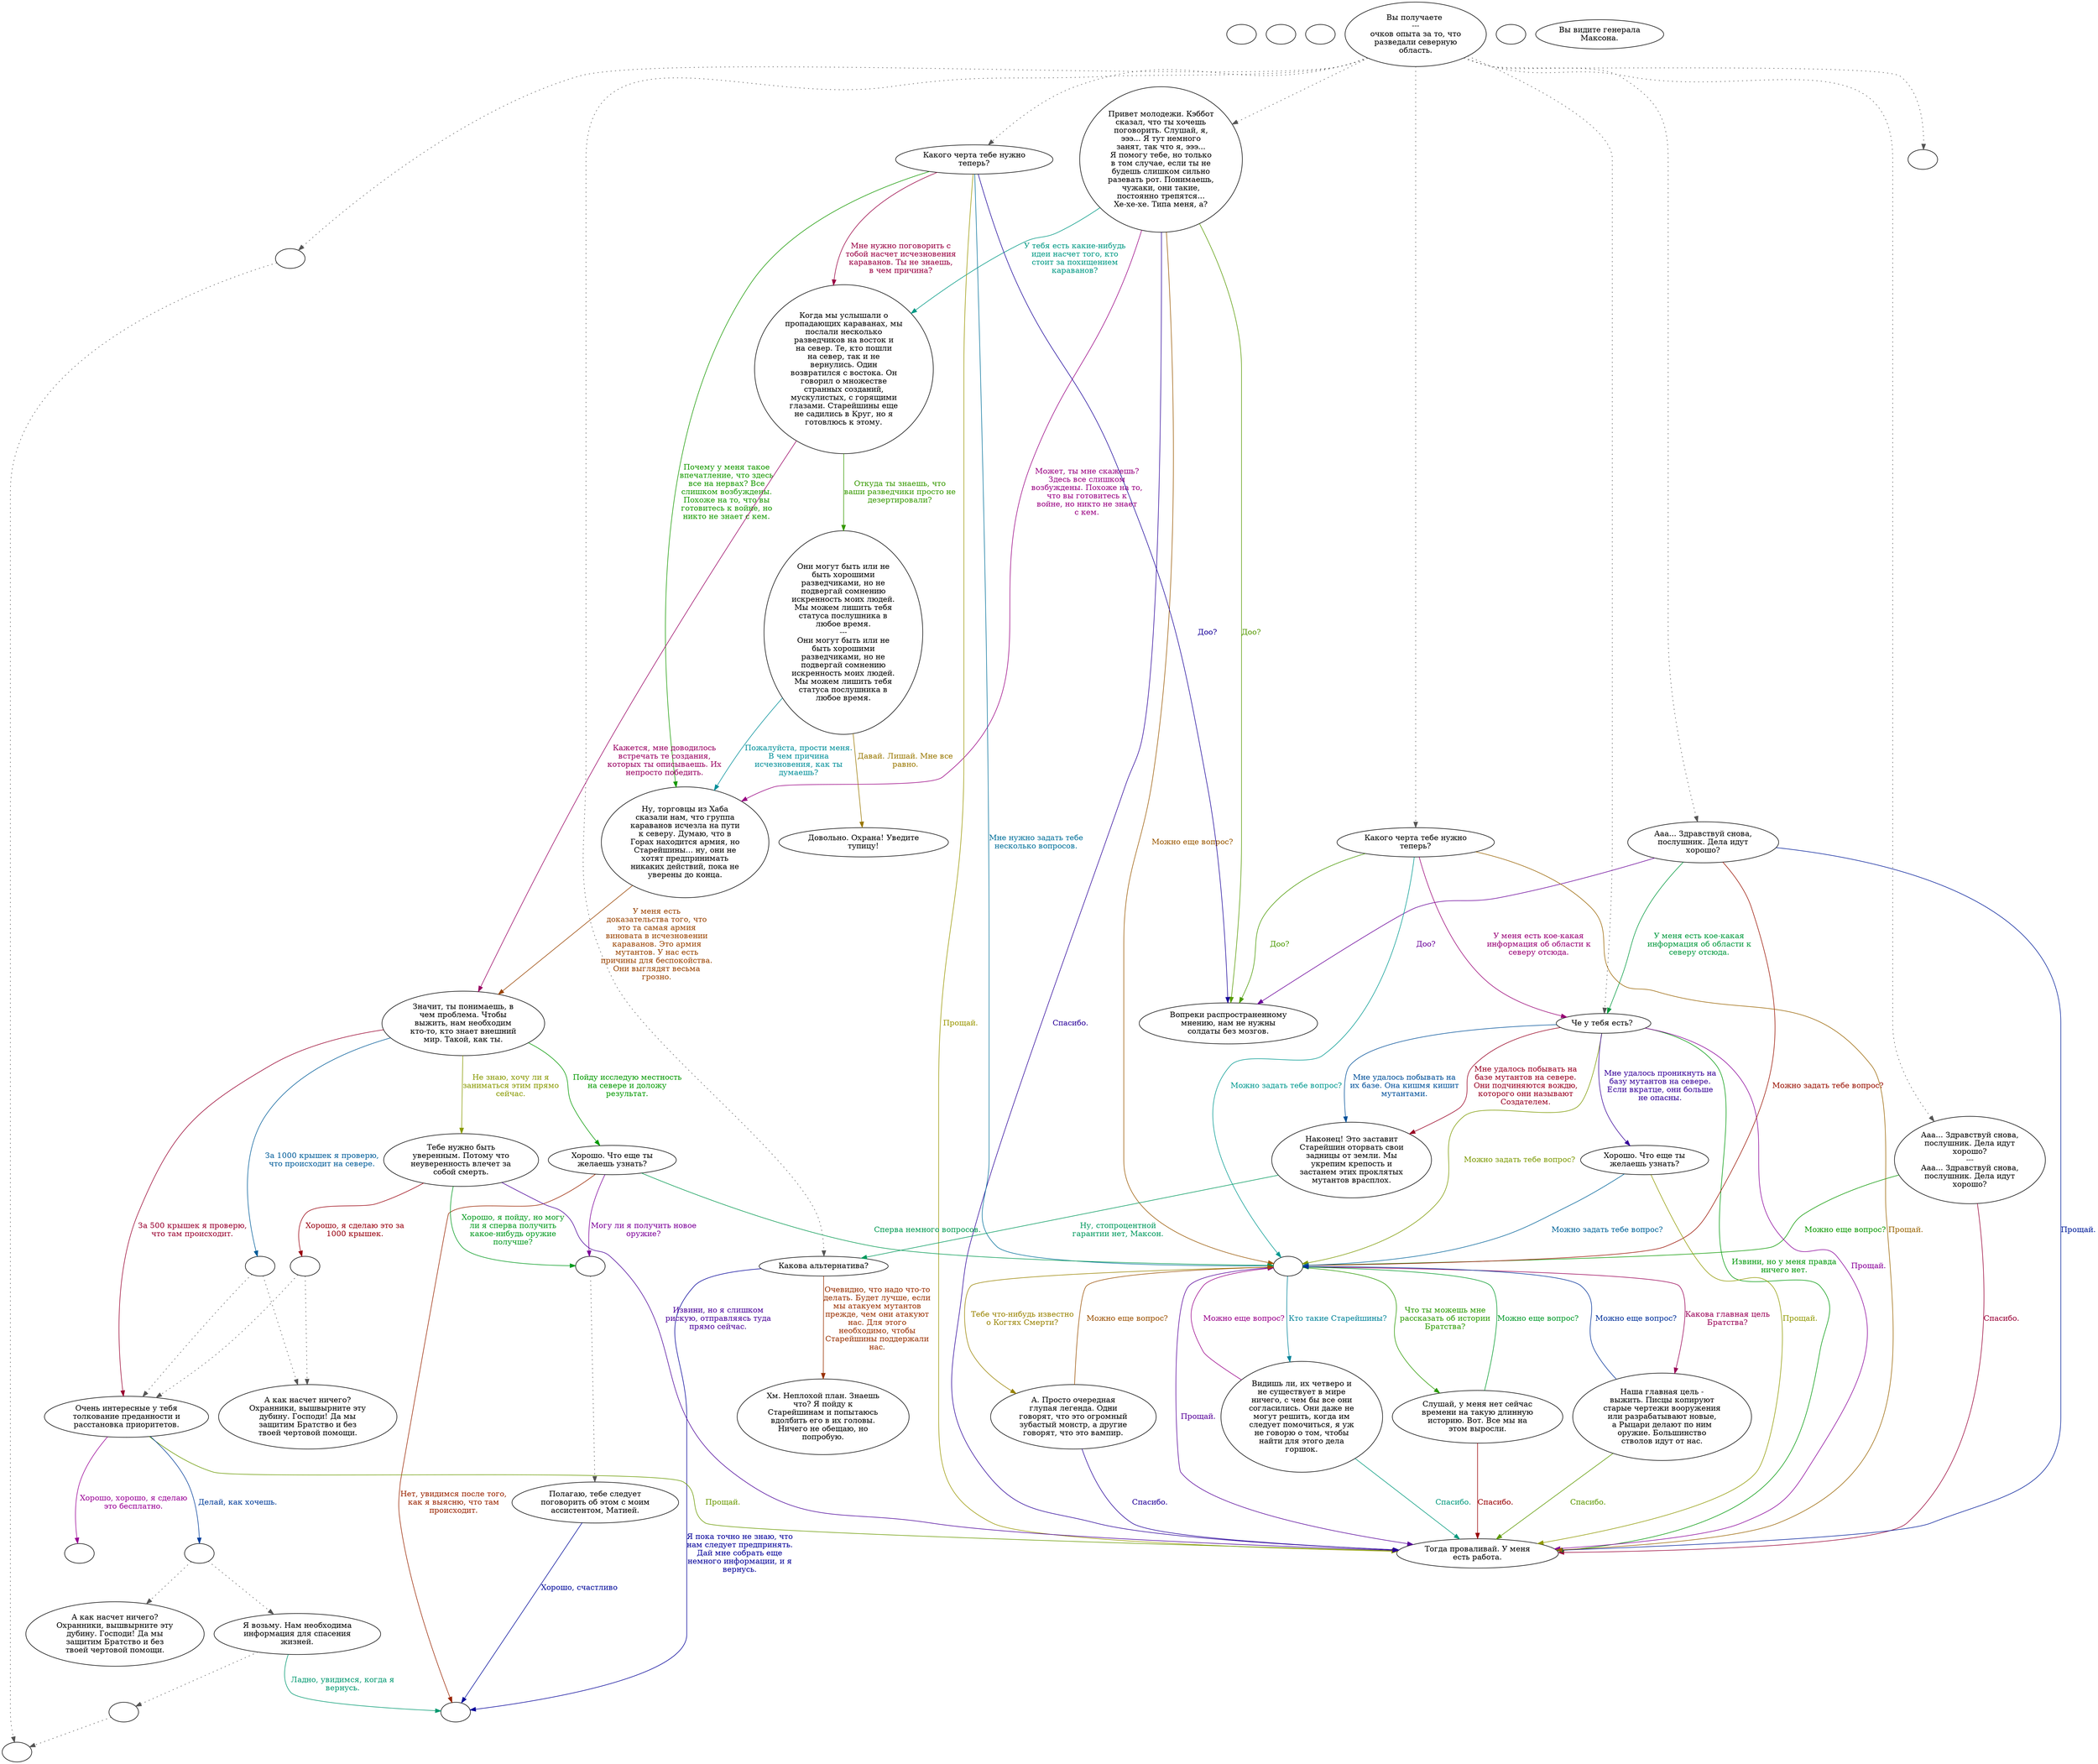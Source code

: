digraph maxson {
  "start" [style=filled       fillcolor="#FFFFFF"       color="#000000"]
  "start" [label=""]
  "critter_p_proc" [style=filled       fillcolor="#FFFFFF"       color="#000000"]
  "critter_p_proc" [label=""]
  "pickup_p_proc" [style=filled       fillcolor="#FFFFFF"       color="#000000"]
  "pickup_p_proc" [label=""]
  "talk_p_proc" [style=filled       fillcolor="#FFFFFF"       color="#000000"]
  "talk_p_proc" -> "get_reaction" [style=dotted color="#555555"]
  "talk_p_proc" -> "Maxson34" [style=dotted color="#555555"]
  "talk_p_proc" -> "Maxson24" [style=dotted color="#555555"]
  "talk_p_proc" -> "Maxson22" [style=dotted color="#555555"]
  "talk_p_proc" -> "Maxson20" [style=dotted color="#555555"]
  "talk_p_proc" -> "Maxson01" [style=dotted color="#555555"]
  "talk_p_proc" -> "Maxson21" [style=dotted color="#555555"]
  "talk_p_proc" -> "Maxson19" [style=dotted color="#555555"]
  "talk_p_proc" -> "Remove_Player" [style=dotted color="#555555"]
  "talk_p_proc" [label="Вы получаете \n---\nочков опыта за то, что\nразведали северную\nобласть."]
  "destroy_p_proc" [style=filled       fillcolor="#FFFFFF"       color="#000000"]
  "destroy_p_proc" [label=""]
  "look_at_p_proc" [style=filled       fillcolor="#FFFFFF"       color="#000000"]
  "look_at_p_proc" [label="Вы видите генерала\nМаксона."]
  "Maxson01" [style=filled       fillcolor="#FFFFFF"       color="#000000"]
  "Maxson01" [label="Привет молодежи. Кэббот\nсказал, что ты хочешь\nпоговорить. Слушай, я,\nэээ... Я тут немного\nзанят, так что я, эээ...\nЯ помогу тебе, но только\nв том случае, если ты не\nбудешь слишком сильно\nразевать рот. Понимаешь,\nчужаки, они такие,\nпостоянно трепятся...\nХе-хе-хе. Типа меня, а?"]
  "Maxson01" -> "Maxson32" [label="Доо?" color="#559900" fontcolor="#559900"]
  "Maxson01" -> "Maxson14" [label="Может, ты мне скажешь?\nЗдесь все слишком\nвозбуждены. Похоже на то,\nчто вы готовитесь к\nвойне, но никто не знает\nс кем." color="#990082" fontcolor="#990082"]
  "Maxson01" -> "Maxson06" [label="У тебя есть какие-нибудь\nидеи насчет того, кто\nстоит за похищением\nкараванов?" color="#009984" fontcolor="#009984"]
  "Maxson01" -> "Maxson27" [label="Можно еще вопрос?" color="#995700" fontcolor="#995700"]
  "Maxson01" -> "Maxson18" [label="Спасибо." color="#2A0099" fontcolor="#2A0099"]
  "Maxson02" [style=filled       fillcolor="#FFFFFF"       color="#000000"]
  "Maxson02" [label="Значит, ты понимаешь, в\nчем проблема. Чтобы\nвыжить, нам необходим\nкто-то, кто знает внешний\nмир. Такой, как ты."]
  "Maxson02" -> "Maxson04" [label="Пойду исследую местность\nна севере и доложу\nрезультат." color="#029900" fontcolor="#029900"]
  "Maxson02" -> "Maxson09" [label="За 500 крышек я проверю,\nчто там происходит." color="#99002F" fontcolor="#99002F"]
  "Maxson02" -> "Maxson02a" [label="За 1000 крышек я проверю,\nчто происходит на севере." color="#005C99" fontcolor="#005C99"]
  "Maxson02" -> "Maxson08" [label="Не знаю, хочу ли я\nзаниматься этим прямо\nсейчас." color="#889900" fontcolor="#889900"]
  "Maxson02a" [style=filled       fillcolor="#FFFFFF"       color="#000000"]
  "Maxson02a" -> "Maxson09" [style=dotted color="#555555"]
  "Maxson02a" -> "Maxson12" [style=dotted color="#555555"]
  "Maxson02a" [label=""]
  "Maxson04" [style=filled       fillcolor="#FFFFFF"       color="#000000"]
  "Maxson04" [label="Хорошо. Что еще ты\nжелаешь узнать?"]
  "Maxson04" -> "Maxson04a" [label="Могу ли я получить новое\nоружие?" color="#7D0099" fontcolor="#7D0099"]
  "Maxson04" -> "Maxson27" [label="Сперва немного вопросов." color="#009950" fontcolor="#009950"]
  "Maxson04" -> "MaxsonEnd" [label="Нет, увидимся после того,\nкак я выясню, что там\nпроисходит." color="#992400" fontcolor="#992400"]
  "Maxson04a" [style=filled       fillcolor="#FFFFFF"       color="#000000"]
  "Maxson04a" -> "Maxson05" [style=dotted color="#555555"]
  "Maxson04a" [label=""]
  "Maxson05" [style=filled       fillcolor="#FFFFFF"       color="#000000"]
  "Maxson05" [label="Полагаю, тебе следует\nпоговорить об этом с моим\nассистентом, Матией."]
  "Maxson05" -> "MaxsonEnd" [label="Хорошо, счастливо" color="#000999" fontcolor="#000999"]
  "Maxson06" [style=filled       fillcolor="#FFFFFF"       color="#000000"]
  "Maxson06" [label="Когда мы услышали о\nпропадающих караванах, мы\nпослали несколько\nразведчиков на восток и\nна север. Те, кто пошли\nна север, так и не\nвернулись. Один\nвозвратился с востока. Он\nговорил о множестве\nстранных созданий,\nмускулистых, с горящими\nглазами. Старейшины еще\nне садились в Круг, но я\nготовлюсь к этому."]
  "Maxson06" -> "Maxson07" [label="Откуда ты знаешь, что\nваши разведчики просто не\nдезертировали?" color="#369900" fontcolor="#369900"]
  "Maxson06" -> "Maxson02" [label="Кажется, мне доводилось\nвстречать те создания,\nкоторых ты описываешь. Их\nнепросто победить." color="#990062" fontcolor="#990062"]
  "Maxson07" [style=filled       fillcolor="#FFFFFF"       color="#000000"]
  "Maxson07" [label="Они могут быть или не\nбыть хорошими\nразведчиками, но не\nподвергай сомнению\nискренность моих людей.\nМы можем лишить тебя\nстатуса послушника в\nлюбое время.\n---\nОни могут быть или не\nбыть хорошими\nразведчиками, но не\nподвергай сомнению\nискренность моих людей.\nМы можем лишить тебя\nстатуса послушника в\nлюбое время."]
  "Maxson07" -> "Maxson14" [label="Пожалуйста, прости меня.\nВ чем причина\nисчезновения, как ты\nдумаешь?" color="#008F99" fontcolor="#008F99"]
  "Maxson07" -> "Maxson13" [label="Давай. Лишай. Мне все\nравно." color="#997700" fontcolor="#997700"]
  "Maxson08" [style=filled       fillcolor="#FFFFFF"       color="#000000"]
  "Maxson08" [label="Тебе нужно быть\nуверенным. Потому что\nнеуверенность влечет за\nсобой смерть."]
  "Maxson08" -> "Maxson18" [label="Извини, но я слишком\nрискую, отправляясь туда\nпрямо сейчас." color="#4A0099" fontcolor="#4A0099"]
  "Maxson08" -> "Maxson04a" [label="Хорошо, я пойду, но могу\nли я сперва получить\nкакое-нибудь оружие\nполучше?" color="#00991D" fontcolor="#00991D"]
  "Maxson08" -> "Maxson08a" [label="Хорошо, я сделаю это за\n1000 крышек." color="#99000F" fontcolor="#99000F"]
  "Maxson08a" [style=filled       fillcolor="#FFFFFF"       color="#000000"]
  "Maxson08a" -> "Maxson09" [style=dotted color="#555555"]
  "Maxson08a" -> "Maxson12" [style=dotted color="#555555"]
  "Maxson08a" [label=""]
  "Maxson09" [style=filled       fillcolor="#FFFFFF"       color="#000000"]
  "Maxson09" [label="Очень интересные у тебя\nтолкование преданности и\nрасстановка приоритетов."]
  "Maxson09" -> "Maxson09a" [label="Делай, как хочешь." color="#003C99" fontcolor="#003C99"]
  "Maxson09" -> "Maxson18" [label="Прощай." color="#699900" fontcolor="#699900"]
  "Maxson09" -> "MaxsonAccept" [label="Хорошо, хорошо, я сделаю\nэто бесплатно." color="#990095" fontcolor="#990095"]
  "Maxson09a" [style=filled       fillcolor="#FFFFFF"       color="#000000"]
  "Maxson09a" -> "Maxson10" [style=dotted color="#555555"]
  "Maxson09a" -> "Maxson11" [style=dotted color="#555555"]
  "Maxson09a" [label=""]
  "Maxson10" [style=filled       fillcolor="#FFFFFF"       color="#000000"]
  "Maxson10" -> "DownReact" [style=dotted color="#555555"]
  "Maxson10" [label="Я возьму. Нам необходима\nинформация для спасения\nжизней."]
  "Maxson10" -> "MaxsonEnd" [label="Ладно, увидимся, когда я\nвернусь." color="#009970" fontcolor="#009970"]
  "Maxson11" [style=filled       fillcolor="#FFFFFF"       color="#000000"]
  "Maxson11" [label="А как насчет ничего?\nОхранники, вышвырните эту\nдубину. Господи! Да мы\nзащитим Братство и без\nтвоей чертовой помощи."]
  "Maxson12" [style=filled       fillcolor="#FFFFFF"       color="#000000"]
  "Maxson12" [label="А как насчет ничего?\nОхранники, вышвырните эту\nдубину. Господи! Да мы\nзащитим Братство и без\nтвоей чертовой помощи."]
  "Maxson13" [style=filled       fillcolor="#FFFFFF"       color="#000000"]
  "Maxson13" [label="Довольно. Охрана! Уведите\nтупицу!"]
  "Maxson14" [style=filled       fillcolor="#FFFFFF"       color="#000000"]
  "Maxson14" [label="Ну, торговцы из Хаба\nсказали нам, что группа\nкараванов исчезла на пути\nк северу. Думаю, что в\nГорах находится армия, но\nСтарейшины... ну, они не\nхотят предпринимать\nникаких действий, пока не\nуверены до конца."]
  "Maxson14" -> "Maxson02" [label="У меня есть\nдоказательства того, что\nэто та самая армия\nвиновата в исчезновении\nкараванов. Это армия\nмутантов. У нас есть\nпричины для беспокойства.\nОни выглядят весьма\nгрозно." color="#994300" fontcolor="#994300"]
  "Maxson18" [style=filled       fillcolor="#FFFFFF"       color="#000000"]
  "Maxson18" [label="Тогда проваливай. У меня\nесть работа."]
  "Maxson19" [style=filled       fillcolor="#FFFFFF"       color="#000000"]
  "Maxson19" [label="Какого черта тебе нужно\nтеперь?"]
  "Maxson19" -> "Maxson32" [label="Доо?" color="#170099" fontcolor="#170099"]
  "Maxson19" -> "Maxson14" [label="Почему у меня такое\nвпечатление, что здесь\nвсе на нервах? Все\nслишком возбуждены.\nПохоже на то, что вы\nготовитесь к войне, но\nникто не знает с кем." color="#169900" fontcolor="#169900"]
  "Maxson19" -> "Maxson06" [label="Мне нужно поговорить с\nтобой насчет исчезновения\nкараванов. Ты не знаешь,\nв чем причина?" color="#990043" fontcolor="#990043"]
  "Maxson19" -> "Maxson27" [label="Мне нужно задать тебе\nнесколько вопросов." color="#006F99" fontcolor="#006F99"]
  "Maxson19" -> "Maxson18" [label="Прощай." color="#999600" fontcolor="#999600"]
  "Maxson20" [style=filled       fillcolor="#FFFFFF"       color="#000000"]
  "Maxson20" [label="Ааа... Здравствуй снова,\nпослушник. Дела идут\nхорошо?"]
  "Maxson20" -> "Maxson32" [label="Доо?" color="#6A0099" fontcolor="#6A0099"]
  "Maxson20" -> "Maxson22" [label="У меня есть кое-какая\nинформация об области к\nсеверу отсюда." color="#00993D" fontcolor="#00993D"]
  "Maxson20" -> "Maxson27" [label="Можно задать тебе вопрос?" color="#991000" fontcolor="#991000"]
  "Maxson20" -> "Maxson18" [label="Прощай." color="#001C99" fontcolor="#001C99"]
  "Maxson21" [style=filled       fillcolor="#FFFFFF"       color="#000000"]
  "Maxson21" [label="Какого черта тебе нужно\nтеперь?"]
  "Maxson21" -> "Maxson32" [label="Доо?" color="#499900" fontcolor="#499900"]
  "Maxson21" -> "Maxson22" [label="У меня есть кое-какая\nинформация об области к\nсеверу отсюда." color="#990076" fontcolor="#990076"]
  "Maxson21" -> "Maxson27" [label="Можно задать тебе вопрос?" color="#009990" fontcolor="#009990"]
  "Maxson21" -> "Maxson18" [label="Прощай." color="#996300" fontcolor="#996300"]
  "Maxson22" [style=filled       fillcolor="#FFFFFF"       color="#000000"]
  "Maxson22" [label="Че у тебя есть? "]
  "Maxson22" -> "Maxson35" [label="Мне удалось проникнуть на\nбазу мутантов на севере.\nЕсли вкратце, они больше\nне опасны." color="#360099" fontcolor="#360099"]
  "Maxson22" -> "Maxson18" [label="Извини, но у меня правда\nничего нет." color="#00990A" fontcolor="#00990A"]
  "Maxson22" -> "Maxson23" [label="Мне удалось побывать на\nбазе мутантов на севере.\nОни подчиняются вождю,\nкоторого они называют\nСоздателем." color="#990023" fontcolor="#990023"]
  "Maxson22" -> "Maxson23" [label="Мне удалось побывать на\nих базе. Она кишмя кишит\nмутантами." color="#005099" fontcolor="#005099"]
  "Maxson22" -> "Maxson27" [label="Можно задать тебе вопрос?" color="#7C9900" fontcolor="#7C9900"]
  "Maxson22" -> "Maxson18" [label="Прощай." color="#890099" fontcolor="#890099"]
  "Maxson23" [style=filled       fillcolor="#FFFFFF"       color="#000000"]
  "Maxson23" [label="Наконец! Это заставит\nСтарейшин оторвать свои\nзадницы от земли. Мы\nукрепим крепость и\nзастанем этих проклятых\nмутантов врасплох."]
  "Maxson23" -> "Maxson24" [label="Ну, стопроцентной\nгарантии нет, Максон." color="#00995D" fontcolor="#00995D"]
  "Maxson24" [style=filled       fillcolor="#FFFFFF"       color="#000000"]
  "Maxson24" [label="Какова альтернатива?"]
  "Maxson24" -> "Maxson25" [label="Очевидно, что надо что-то\nделать. Будет лучше, если\nмы атакуем мутантов\nпрежде, чем они атакуют\nнас. Для этого\nнеобходимо, чтобы\nСтарейшины поддержали\nнас." color="#993000" fontcolor="#993000"]
  "Maxson24" -> "MaxsonEnd" [label="Я пока точно не знаю, что\nнам следует предпринять.\nДай мне собрать еще\nнемного информации, и я\nвернусь." color="#030099" fontcolor="#030099"]
  "Maxson25" [style=filled       fillcolor="#FFFFFF"       color="#000000"]
  "Maxson25" [label="Хм. Неплохой план. Знаешь\nчто? Я пойду к\nСтарейшинам и попытаюсь\nвдолбить его в их головы.\nНичего не обещаю, но\nпопробую."]
  "Maxson27" [style=filled       fillcolor="#FFFFFF"       color="#000000"]
  "Maxson27" [label=""]
  "Maxson27" -> "Maxson28" [label="Что ты можешь мне\nрассказать об истории\nБратства?" color="#299900" fontcolor="#299900"]
  "Maxson27" -> "Maxson29" [label="Какова главная цель\nБратства?" color="#990056" fontcolor="#990056"]
  "Maxson27" -> "Maxson30" [label="Кто такие Старейшины?" color="#008399" fontcolor="#008399"]
  "Maxson27" -> "Maxson31" [label="Тебе что-нибудь известно\nо Когтях Смерти?" color="#998300" fontcolor="#998300"]
  "Maxson27" -> "Maxson18" [label="Прощай." color="#560099" fontcolor="#560099"]
  "Maxson28" [style=filled       fillcolor="#FFFFFF"       color="#000000"]
  "Maxson28" [label="Слушай, у меня нет сейчас\nвремени на такую длинную\nисторию. Вот. Все мы на\nэтом выросли."]
  "Maxson28" -> "Maxson27" [label="Можно еще вопрос?" color="#009929" fontcolor="#009929"]
  "Maxson28" -> "Maxson18" [label="Спасибо." color="#990003" fontcolor="#990003"]
  "Maxson29" [style=filled       fillcolor="#FFFFFF"       color="#000000"]
  "Maxson29" [label="Наша главная цель -\nвыжить. Писцы копируют\nстарые чертежи вооружения\nили разрабатывают новые,\nа Рыцари делают по ним\nоружие. Большинство\nстволов идут от нас."]
  "Maxson29" -> "Maxson27" [label="Можно еще вопрос?" color="#003099" fontcolor="#003099"]
  "Maxson29" -> "Maxson18" [label="Спасибо." color="#5D9900" fontcolor="#5D9900"]
  "Maxson30" [style=filled       fillcolor="#FFFFFF"       color="#000000"]
  "Maxson30" [label="Видишь ли, их четверо и\nне существует в мире\nничего, с чем бы все они\nсогласились. Они даже не\nмогут решить, когда им\nследует помочиться, я уж\nне говорю о том, чтобы\nнайти для этого дела\nгоршок."]
  "Maxson30" -> "Maxson27" [label="Можно еще вопрос?" color="#990089" fontcolor="#990089"]
  "Maxson30" -> "Maxson18" [label="Спасибо." color="#00997C" fontcolor="#00997C"]
  "Maxson31" [style=filled       fillcolor="#FFFFFF"       color="#000000"]
  "Maxson31" [label="А. Просто очередная\nглупая легенда. Одни\nговорят, что это огромный\nзубастый монстр, а другие\nговорят, что это вампир."]
  "Maxson31" -> "Maxson27" [label="Можно еще вопрос?" color="#994F00" fontcolor="#994F00"]
  "Maxson31" -> "Maxson18" [label="Спасибо." color="#230099" fontcolor="#230099"]
  "Maxson32" [style=filled       fillcolor="#FFFFFF"       color="#000000"]
  "Maxson32" [label="Вопреки распространенному\nмнению, нам не нужны\nсолдаты без мозгов."]
  "Maxson34" [style=filled       fillcolor="#FFFFFF"       color="#000000"]
  "Maxson34" [label="Ааа... Здравствуй снова,\nпослушник. Дела идут\nхорошо?\n---\nАаа... Здравствуй снова,\nпослушник. Дела идут\nхорошо?"]
  "Maxson34" -> "Maxson27" [label="Можно еще вопрос?" color="#0A9900" fontcolor="#0A9900"]
  "Maxson34" -> "Maxson18" [label="Спасибо." color="#990036" fontcolor="#990036"]
  "Maxson35" [style=filled       fillcolor="#FFFFFF"       color="#000000"]
  "Maxson35" [label="Хорошо. Что еще ты\nжелаешь узнать?"]
  "Maxson35" -> "Maxson27" [label="Можно задать тебе вопрос?" color="#006399" fontcolor="#006399"]
  "Maxson35" -> "Maxson18" [label="Прощай." color="#909900" fontcolor="#909900"]
  "MaxsonEnd" [style=filled       fillcolor="#FFFFFF"       color="#000000"]
  "MaxsonEnd" [label=""]
  "Remove_Player" [style=filled       fillcolor="#FFFFFF"       color="#000000"]
  "Remove_Player" [label=""]
  "get_reaction" [style=filled       fillcolor="#FFFFFF"       color="#000000"]
  "get_reaction" -> "ReactToLevel" [style=dotted color="#555555"]
  "get_reaction" [label=""]
  "ReactToLevel" [style=filled       fillcolor="#FFFFFF"       color="#000000"]
  "ReactToLevel" [label=""]
  "DownReact" [style=filled       fillcolor="#FFFFFF"       color="#000000"]
  "DownReact" -> "ReactToLevel" [style=dotted color="#555555"]
  "DownReact" [label=""]
  "MaxsonAccept" [style=filled       fillcolor="#FFFFFF"       color="#000000"]
  "MaxsonAccept" [label=""]
}